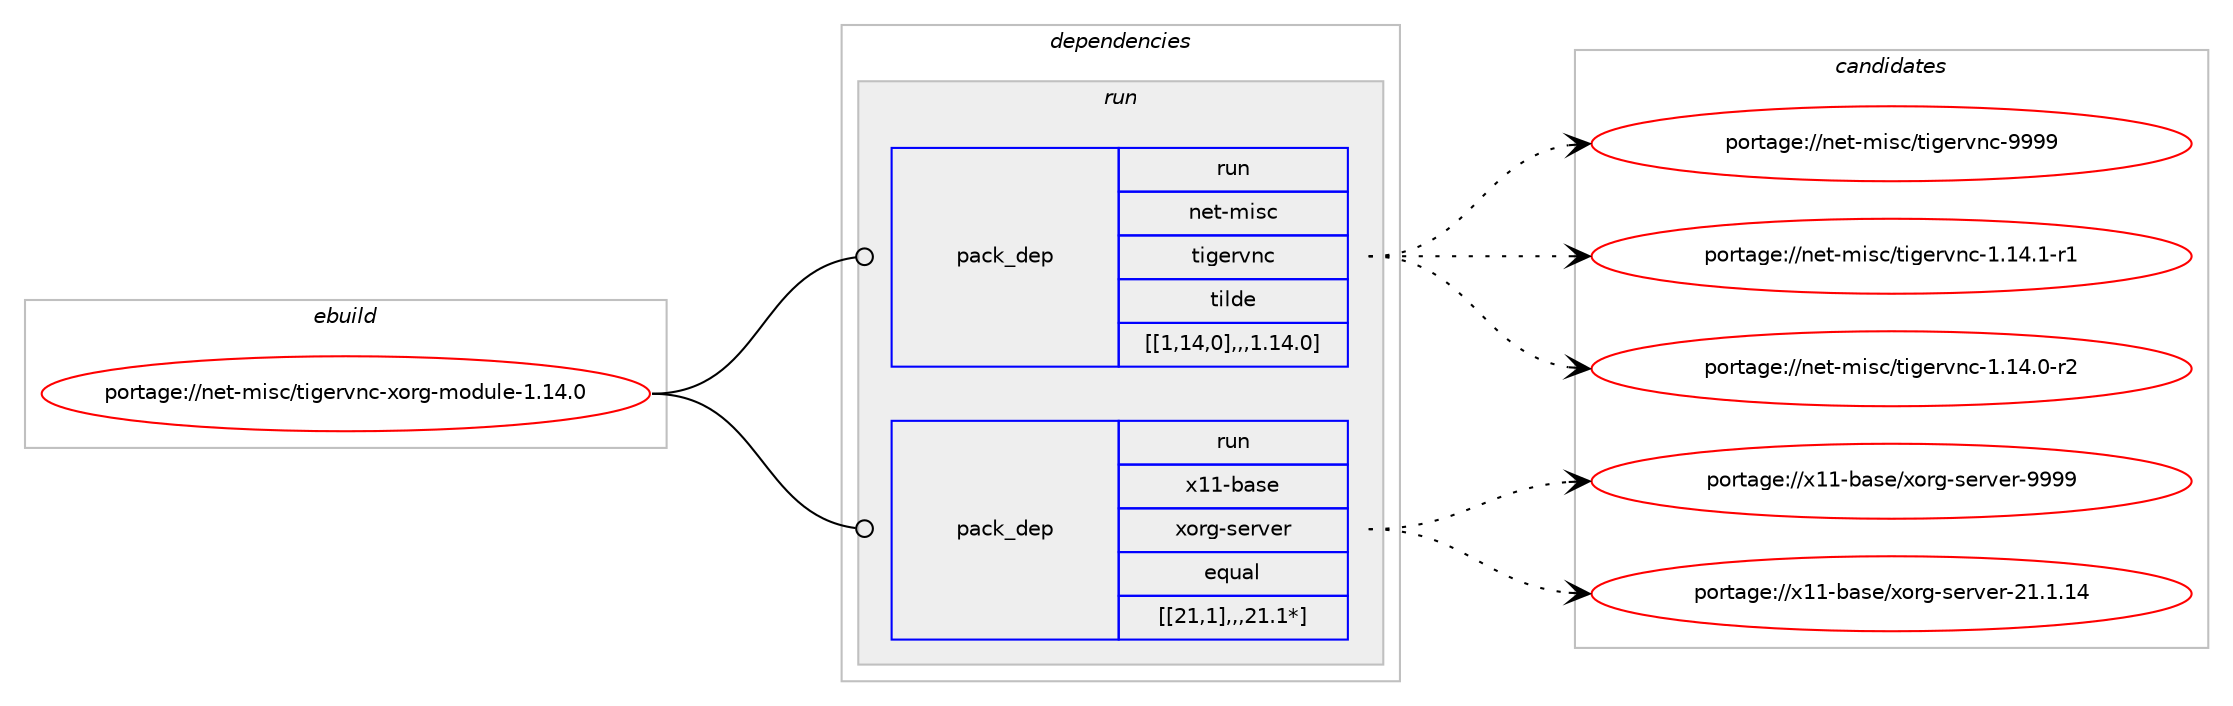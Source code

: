 digraph prolog {

# *************
# Graph options
# *************

newrank=true;
concentrate=true;
compound=true;
graph [rankdir=LR,fontname=Helvetica,fontsize=10,ranksep=1.5];#, ranksep=2.5, nodesep=0.2];
edge  [arrowhead=vee];
node  [fontname=Helvetica,fontsize=10];

# **********
# The ebuild
# **********

subgraph cluster_leftcol {
color=gray;
label=<<i>ebuild</i>>;
id [label="portage://net-misc/tigervnc-xorg-module-1.14.0", color=red, width=4, href="../net-misc/tigervnc-xorg-module-1.14.0.svg"];
}

# ****************
# The dependencies
# ****************

subgraph cluster_midcol {
color=gray;
label=<<i>dependencies</i>>;
subgraph cluster_compile {
fillcolor="#eeeeee";
style=filled;
label=<<i>compile</i>>;
}
subgraph cluster_compileandrun {
fillcolor="#eeeeee";
style=filled;
label=<<i>compile and run</i>>;
}
subgraph cluster_run {
fillcolor="#eeeeee";
style=filled;
label=<<i>run</i>>;
subgraph pack333 {
dependency474 [label=<<TABLE BORDER="0" CELLBORDER="1" CELLSPACING="0" CELLPADDING="4" WIDTH="220"><TR><TD ROWSPAN="6" CELLPADDING="30">pack_dep</TD></TR><TR><TD WIDTH="110">run</TD></TR><TR><TD>net-misc</TD></TR><TR><TD>tigervnc</TD></TR><TR><TD>tilde</TD></TR><TR><TD>[[1,14,0],,,1.14.0]</TD></TR></TABLE>>, shape=none, color=blue];
}
id:e -> dependency474:w [weight=20,style="solid",arrowhead="odot"];
subgraph pack352 {
dependency490 [label=<<TABLE BORDER="0" CELLBORDER="1" CELLSPACING="0" CELLPADDING="4" WIDTH="220"><TR><TD ROWSPAN="6" CELLPADDING="30">pack_dep</TD></TR><TR><TD WIDTH="110">run</TD></TR><TR><TD>x11-base</TD></TR><TR><TD>xorg-server</TD></TR><TR><TD>equal</TD></TR><TR><TD>[[21,1],,,21.1*]</TD></TR></TABLE>>, shape=none, color=blue];
}
id:e -> dependency490:w [weight=20,style="solid",arrowhead="odot"];
}
}

# **************
# The candidates
# **************

subgraph cluster_choices {
rank=same;
color=gray;
label=<<i>candidates</i>>;

subgraph choice230 {
color=black;
nodesep=1;
choice110101116451091051159947116105103101114118110994557575757 [label="portage://net-misc/tigervnc-9999", color=red, width=4,href="../net-misc/tigervnc-9999.svg"];
choice11010111645109105115994711610510310111411811099454946495246494511449 [label="portage://net-misc/tigervnc-1.14.1-r1", color=red, width=4,href="../net-misc/tigervnc-1.14.1-r1.svg"];
choice11010111645109105115994711610510310111411811099454946495246484511450 [label="portage://net-misc/tigervnc-1.14.0-r2", color=red, width=4,href="../net-misc/tigervnc-1.14.0-r2.svg"];
dependency474:e -> choice110101116451091051159947116105103101114118110994557575757:w [style=dotted,weight="100"];
dependency474:e -> choice11010111645109105115994711610510310111411811099454946495246494511449:w [style=dotted,weight="100"];
dependency474:e -> choice11010111645109105115994711610510310111411811099454946495246484511450:w [style=dotted,weight="100"];
}
subgraph choice234 {
color=black;
nodesep=1;
choice120494945989711510147120111114103451151011141181011144557575757 [label="portage://x11-base/xorg-server-9999", color=red, width=4,href="../x11-base/xorg-server-9999.svg"];
choice120494945989711510147120111114103451151011141181011144550494649464952 [label="portage://x11-base/xorg-server-21.1.14", color=red, width=4,href="../x11-base/xorg-server-21.1.14.svg"];
dependency490:e -> choice120494945989711510147120111114103451151011141181011144557575757:w [style=dotted,weight="100"];
dependency490:e -> choice120494945989711510147120111114103451151011141181011144550494649464952:w [style=dotted,weight="100"];
}
}

}
